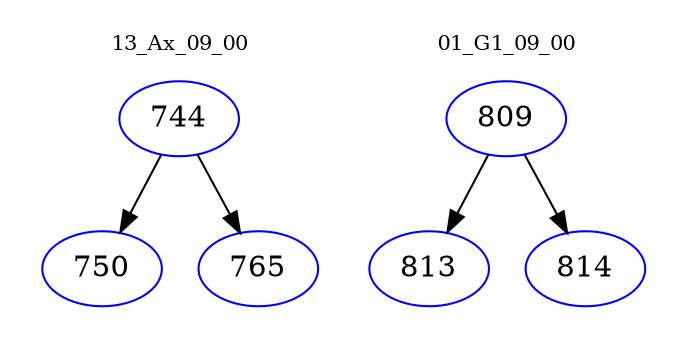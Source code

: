 digraph{
subgraph cluster_0 {
color = white
label = "13_Ax_09_00";
fontsize=10;
T0_744 [label="744", color="blue"]
T0_744 -> T0_750 [color="black"]
T0_750 [label="750", color="blue"]
T0_744 -> T0_765 [color="black"]
T0_765 [label="765", color="blue"]
}
subgraph cluster_1 {
color = white
label = "01_G1_09_00";
fontsize=10;
T1_809 [label="809", color="blue"]
T1_809 -> T1_813 [color="black"]
T1_813 [label="813", color="blue"]
T1_809 -> T1_814 [color="black"]
T1_814 [label="814", color="blue"]
}
}
